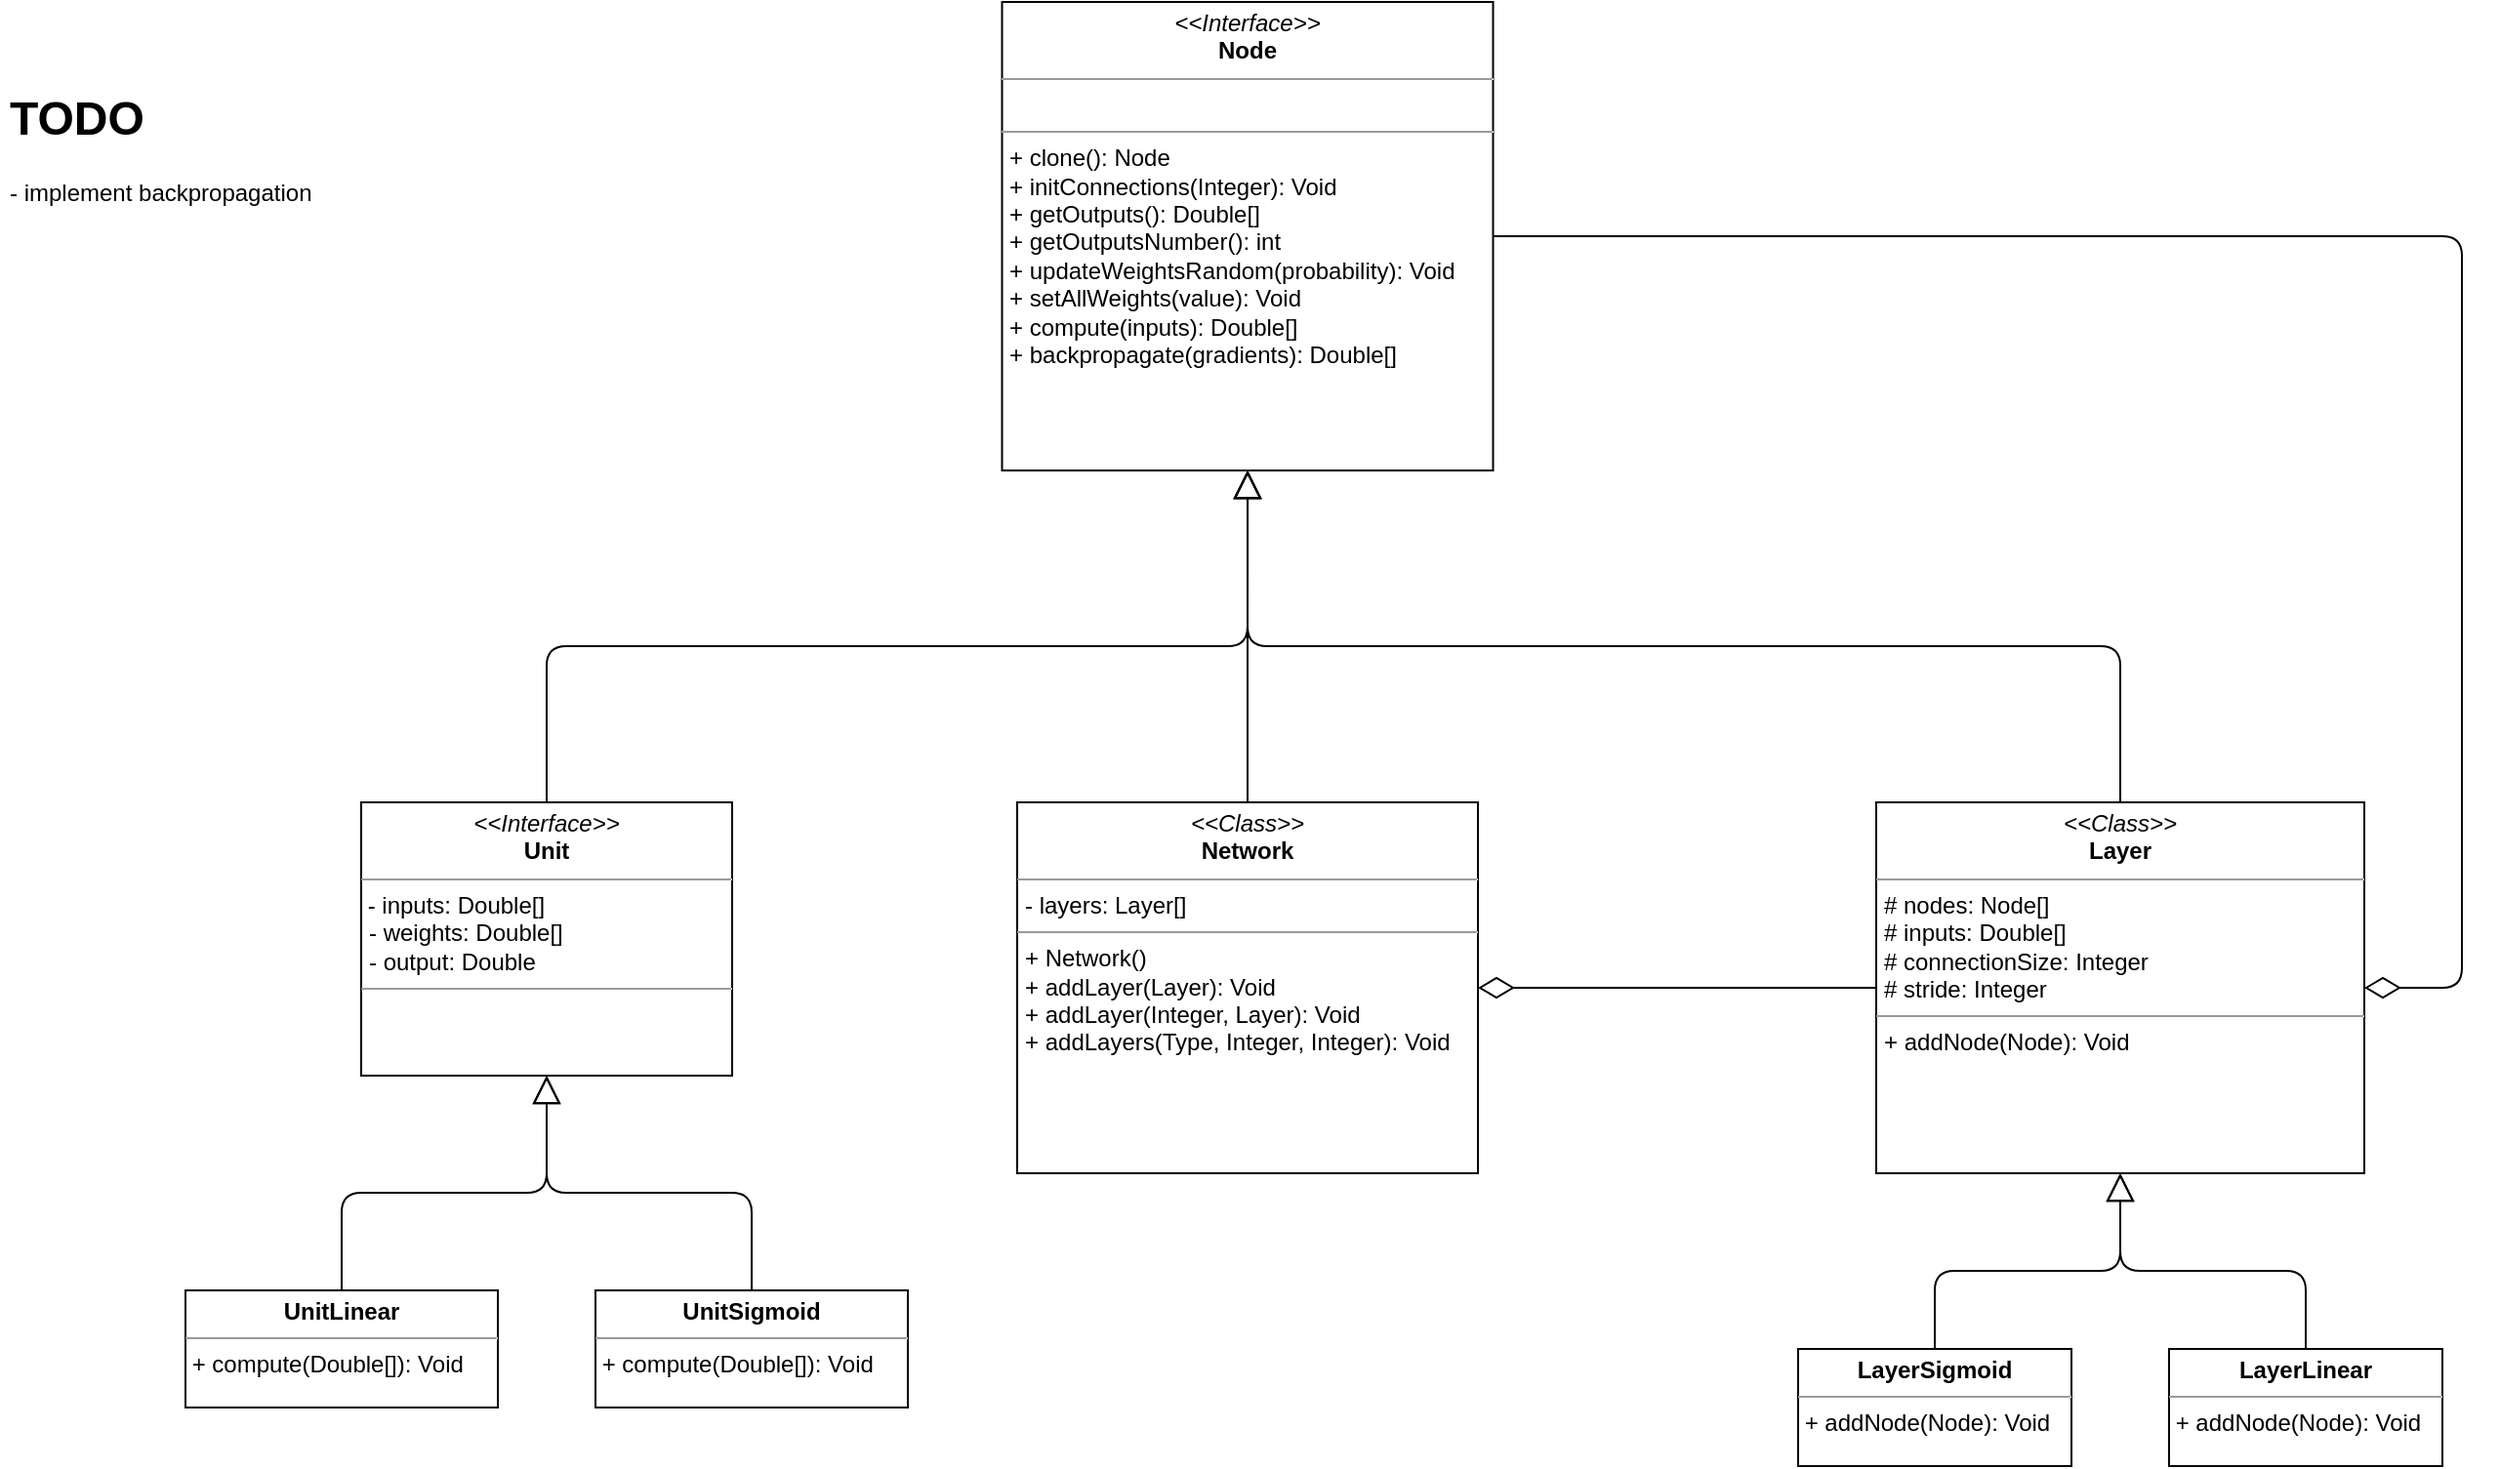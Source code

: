 <mxfile version="21.4.0" type="github">
  <diagram name="Page-1" id="uNkKCIiASawPgkYVZlbz">
    <mxGraphModel dx="2577" dy="2124" grid="1" gridSize="10" guides="1" tooltips="1" connect="1" arrows="1" fold="1" page="1" pageScale="1" pageWidth="827" pageHeight="1169" math="0" shadow="0">
      <root>
        <mxCell id="0" />
        <mxCell id="1" parent="0" />
        <mxCell id="o9NzXwWwgQ-Qjs8sOzDm-34" value="&lt;p style=&quot;margin:0px;margin-top:4px;text-align:center;&quot;&gt;&lt;i&gt;&amp;lt;&amp;lt;Interface&amp;gt;&amp;gt;&lt;/i&gt;&lt;br&gt;&lt;b&gt;Node&lt;/b&gt;&lt;/p&gt;&lt;hr size=&quot;1&quot;&gt;&lt;p style=&quot;margin:0px;margin-left:4px;&quot;&gt;&lt;br&gt;&lt;/p&gt;&lt;hr size=&quot;1&quot;&gt;&lt;p style=&quot;margin:0px;margin-left:4px;&quot;&gt;+ clone(): Node&lt;/p&gt;&lt;p style=&quot;margin:0px;margin-left:4px;&quot;&gt;+ initConnections(Integer): Void&lt;/p&gt;&lt;p style=&quot;margin:0px;margin-left:4px;&quot;&gt;+ getOutputs(): Double[]&lt;/p&gt;&lt;p style=&quot;margin:0px;margin-left:4px;&quot;&gt;+ getOutputsNumber(): int&lt;/p&gt;&lt;p style=&quot;margin:0px;margin-left:4px;&quot;&gt;+ updateWeightsRandom(probability): Void&lt;/p&gt;&lt;p style=&quot;margin:0px;margin-left:4px;&quot;&gt;+ setAllWeights(value): Void&lt;/p&gt;&lt;p style=&quot;margin:0px;margin-left:4px;&quot;&gt;+ compute(inputs): Double[]&lt;/p&gt;&lt;p style=&quot;margin:0px;margin-left:4px;&quot;&gt;+ backpropagate(gradients): Double[]&lt;/p&gt;" style="verticalAlign=top;align=left;overflow=fill;fontSize=12;fontFamily=Helvetica;html=1;whiteSpace=wrap;" parent="1" vertex="1">
          <mxGeometry x="-126.75" y="-50" width="251.5" height="240" as="geometry" />
        </mxCell>
        <mxCell id="o9NzXwWwgQ-Qjs8sOzDm-41" style="edgeStyle=orthogonalEdgeStyle;rounded=1;orthogonalLoop=1;jettySize=auto;html=1;endArrow=diamondThin;endFill=0;exitX=0;exitY=0.5;exitDx=0;exitDy=0;endSize=16;startSize=6;targetPerimeterSpacing=0;sourcePerimeterSpacing=0;shadow=0;entryX=1;entryY=0.5;entryDx=0;entryDy=0;" parent="1" source="o9NzXwWwgQ-Qjs8sOzDm-38" target="o9NzXwWwgQ-Qjs8sOzDm-36" edge="1">
          <mxGeometry relative="1" as="geometry" />
        </mxCell>
        <mxCell id="o9NzXwWwgQ-Qjs8sOzDm-69" style="edgeStyle=orthogonalEdgeStyle;shape=connector;rounded=1;orthogonalLoop=1;jettySize=auto;html=1;entryX=0.5;entryY=1;entryDx=0;entryDy=0;labelBackgroundColor=default;strokeColor=default;fontFamily=Helvetica;fontSize=11;fontColor=default;endArrow=block;endFill=0;endSize=12;" parent="1" source="o9NzXwWwgQ-Qjs8sOzDm-36" target="o9NzXwWwgQ-Qjs8sOzDm-34" edge="1">
          <mxGeometry relative="1" as="geometry" />
        </mxCell>
        <mxCell id="AS5Nvz6PnynkbYjA6w8z-19" value="" style="edgeStyle=orthogonalEdgeStyle;shape=connector;rounded=1;orthogonalLoop=1;jettySize=auto;html=1;labelBackgroundColor=default;strokeColor=default;strokeWidth=1;fontFamily=Helvetica;fontSize=11;fontColor=default;endArrow=block;endFill=0;endSize=12;" parent="1" source="o9NzXwWwgQ-Qjs8sOzDm-36" target="o9NzXwWwgQ-Qjs8sOzDm-34" edge="1">
          <mxGeometry relative="1" as="geometry" />
        </mxCell>
        <mxCell id="o9NzXwWwgQ-Qjs8sOzDm-36" value="&lt;p style=&quot;margin:0px;margin-top:4px;text-align:center;&quot;&gt;&lt;i&gt;&amp;lt;&amp;lt;Class&amp;gt;&amp;gt;&lt;/i&gt;&lt;br&gt;&lt;b&gt;Network&lt;/b&gt;&lt;/p&gt;&lt;hr size=&quot;1&quot;&gt;&lt;p style=&quot;margin:0px;margin-left:4px;&quot;&gt;- layers: Layer[]&lt;/p&gt;&lt;hr size=&quot;1&quot;&gt;&lt;p style=&quot;margin:0px;margin-left:4px;&quot;&gt;+ Network()&lt;/p&gt;&lt;p style=&quot;margin:0px;margin-left:4px;&quot;&gt;+ addLayer(Layer): Void&lt;/p&gt;&lt;p style=&quot;margin:0px;margin-left:4px;&quot;&gt;+ addLayer(Integer, Layer): Void&lt;br&gt;&lt;/p&gt;&lt;p style=&quot;margin:0px;margin-left:4px;&quot;&gt;+ addLayers(Type, Integer, Integer): Void&lt;/p&gt;&lt;p style=&quot;margin:0px;margin-left:4px;&quot;&gt;&lt;br&gt;&lt;/p&gt;" style="verticalAlign=top;align=left;overflow=fill;fontSize=12;fontFamily=Helvetica;html=1;whiteSpace=wrap;" parent="1" vertex="1">
          <mxGeometry x="-119" y="360" width="236" height="190" as="geometry" />
        </mxCell>
        <mxCell id="AS5Nvz6PnynkbYjA6w8z-20" style="edgeStyle=orthogonalEdgeStyle;shape=connector;rounded=1;orthogonalLoop=1;jettySize=auto;html=1;entryX=0.5;entryY=1;entryDx=0;entryDy=0;labelBackgroundColor=default;strokeColor=default;strokeWidth=1;fontFamily=Helvetica;fontSize=11;fontColor=default;endArrow=block;endFill=0;endSize=12;" parent="1" source="o9NzXwWwgQ-Qjs8sOzDm-37" target="o9NzXwWwgQ-Qjs8sOzDm-34" edge="1">
          <mxGeometry relative="1" as="geometry">
            <Array as="points">
              <mxPoint x="-360" y="280" />
              <mxPoint x="-1" y="280" />
            </Array>
          </mxGeometry>
        </mxCell>
        <mxCell id="o9NzXwWwgQ-Qjs8sOzDm-37" value="&lt;p style=&quot;margin:0px;margin-top:4px;text-align:center;&quot;&gt;&lt;i&gt;&amp;lt;&amp;lt;Interface&amp;gt;&amp;gt;&lt;/i&gt;&lt;br&gt;&lt;b&gt;Unit&lt;/b&gt;&lt;/p&gt;&lt;hr size=&quot;1&quot;&gt;&lt;p style=&quot;border-color: var(--border-color); margin: 0px 0px 0px 4px;&quot;&gt;&lt;/p&gt;&amp;nbsp;- inputs: Double[]&lt;p style=&quot;border-color: var(--border-color); margin: 0px 0px 0px 4px;&quot;&gt;- weights: Double[]&lt;/p&gt;&lt;p style=&quot;border-color: var(--border-color); margin: 0px 0px 0px 4px;&quot;&gt;- output: Double&lt;/p&gt;&lt;hr size=&quot;1&quot;&gt;&lt;p style=&quot;margin:0px;margin-left:4px;&quot;&gt;&lt;br&gt;&lt;/p&gt;" style="verticalAlign=top;align=left;overflow=fill;fontSize=12;fontFamily=Helvetica;html=1;whiteSpace=wrap;" parent="1" vertex="1">
          <mxGeometry x="-455" y="360" width="190" height="140" as="geometry" />
        </mxCell>
        <mxCell id="AS5Nvz6PnynkbYjA6w8z-23" style="edgeStyle=orthogonalEdgeStyle;shape=connector;rounded=1;orthogonalLoop=1;jettySize=auto;html=1;labelBackgroundColor=default;strokeColor=default;strokeWidth=1;fontFamily=Helvetica;fontSize=11;fontColor=default;endArrow=block;endFill=0;endSize=12;" parent="1" source="o9NzXwWwgQ-Qjs8sOzDm-38" target="o9NzXwWwgQ-Qjs8sOzDm-34" edge="1">
          <mxGeometry relative="1" as="geometry">
            <Array as="points">
              <mxPoint x="446" y="280" />
              <mxPoint x="-1" y="280" />
            </Array>
          </mxGeometry>
        </mxCell>
        <mxCell id="AS5Nvz6PnynkbYjA6w8z-25" style="edgeStyle=orthogonalEdgeStyle;shape=connector;rounded=1;orthogonalLoop=1;jettySize=auto;html=1;labelBackgroundColor=default;strokeColor=default;strokeWidth=1;fontFamily=Helvetica;fontSize=11;fontColor=default;endArrow=diamondThin;endFill=0;endSize=16;jumpStyle=none;exitX=1;exitY=0.5;exitDx=0;exitDy=0;" parent="1" source="o9NzXwWwgQ-Qjs8sOzDm-34" target="o9NzXwWwgQ-Qjs8sOzDm-38" edge="1">
          <mxGeometry relative="1" as="geometry">
            <Array as="points">
              <mxPoint x="621" y="70" />
              <mxPoint x="621" y="455" />
            </Array>
          </mxGeometry>
        </mxCell>
        <mxCell id="o9NzXwWwgQ-Qjs8sOzDm-38" value="&lt;p style=&quot;margin:0px;margin-top:4px;text-align:center;&quot;&gt;&lt;i&gt;&amp;lt;&amp;lt;Class&amp;gt;&amp;gt;&lt;/i&gt;&lt;br&gt;&lt;b&gt;Layer&lt;/b&gt;&lt;/p&gt;&lt;hr size=&quot;1&quot;&gt;&lt;p style=&quot;margin:0px;margin-left:4px;&quot;&gt;&lt;span style=&quot;background-color: initial;&quot;&gt;# nodes: Node[]&lt;/span&gt;&lt;br&gt;&lt;/p&gt;&lt;p style=&quot;margin:0px;margin-left:4px;&quot;&gt;&lt;span style=&quot;background-color: initial;&quot;&gt;# inputs: Double[]&lt;/span&gt;&lt;/p&gt;&lt;p style=&quot;margin:0px;margin-left:4px;&quot;&gt;# connectionSize: Integer&lt;/p&gt;&lt;p style=&quot;margin:0px;margin-left:4px;&quot;&gt;# stride: Integer&lt;/p&gt;&lt;hr size=&quot;1&quot;&gt;&lt;p style=&quot;margin:0px;margin-left:4px;&quot;&gt;+ addNode(Node): Void&lt;/p&gt;" style="verticalAlign=top;align=left;overflow=fill;fontSize=12;fontFamily=Helvetica;html=1;whiteSpace=wrap;" parent="1" vertex="1">
          <mxGeometry x="321" y="360" width="250" height="190" as="geometry" />
        </mxCell>
        <mxCell id="T5NpYa1NAQFHGdYFaUQo-2" value="&lt;h1&gt;TODO&lt;/h1&gt;&lt;p&gt;- implement backpropagation&lt;/p&gt;" style="text;html=1;strokeColor=none;fillColor=none;spacing=5;spacingTop=-20;whiteSpace=wrap;overflow=hidden;rounded=0;" parent="1" vertex="1">
          <mxGeometry x="-640" y="-10" width="350" height="120" as="geometry" />
        </mxCell>
        <mxCell id="AS5Nvz6PnynkbYjA6w8z-11" style="edgeStyle=orthogonalEdgeStyle;shape=connector;rounded=1;orthogonalLoop=1;jettySize=auto;html=1;entryX=0.5;entryY=1;entryDx=0;entryDy=0;labelBackgroundColor=default;strokeColor=default;strokeWidth=1;fontFamily=Helvetica;fontSize=11;fontColor=default;endArrow=block;endFill=0;endSize=12;" parent="1" source="AS5Nvz6PnynkbYjA6w8z-6" target="o9NzXwWwgQ-Qjs8sOzDm-37" edge="1">
          <mxGeometry relative="1" as="geometry" />
        </mxCell>
        <mxCell id="AS5Nvz6PnynkbYjA6w8z-6" value="&lt;p style=&quot;margin:0px;margin-top:4px;text-align:center;&quot;&gt;&lt;b&gt;UnitLinear&lt;/b&gt;&lt;/p&gt;&lt;hr size=&quot;1&quot;&gt;&lt;div style=&quot;height:2px;&quot;&gt;&amp;nbsp;+ compute(Double[]): Void&lt;/div&gt;" style="verticalAlign=top;align=left;overflow=fill;fontSize=12;fontFamily=Helvetica;html=1;whiteSpace=wrap;" parent="1" vertex="1">
          <mxGeometry x="-545" y="610" width="160" height="60" as="geometry" />
        </mxCell>
        <mxCell id="AS5Nvz6PnynkbYjA6w8z-12" style="edgeStyle=orthogonalEdgeStyle;shape=connector;rounded=1;orthogonalLoop=1;jettySize=auto;html=1;entryX=0.5;entryY=1;entryDx=0;entryDy=0;labelBackgroundColor=default;strokeColor=default;strokeWidth=1;fontFamily=Helvetica;fontSize=11;fontColor=default;endArrow=block;endFill=0;endSize=12;" parent="1" source="AS5Nvz6PnynkbYjA6w8z-7" target="o9NzXwWwgQ-Qjs8sOzDm-37" edge="1">
          <mxGeometry relative="1" as="geometry" />
        </mxCell>
        <mxCell id="AS5Nvz6PnynkbYjA6w8z-7" value="&lt;p style=&quot;margin:0px;margin-top:4px;text-align:center;&quot;&gt;&lt;b&gt;UnitSigmoid&lt;/b&gt;&lt;/p&gt;&lt;hr size=&quot;1&quot;&gt;&lt;div style=&quot;height:2px;&quot;&gt;&amp;nbsp;+ compute(Double[]): Void&lt;/div&gt;" style="verticalAlign=top;align=left;overflow=fill;fontSize=12;fontFamily=Helvetica;html=1;whiteSpace=wrap;" parent="1" vertex="1">
          <mxGeometry x="-335" y="610" width="160" height="60" as="geometry" />
        </mxCell>
        <mxCell id="AS5Nvz6PnynkbYjA6w8z-21" style="edgeStyle=orthogonalEdgeStyle;shape=connector;rounded=1;orthogonalLoop=1;jettySize=auto;html=1;entryX=0.5;entryY=1;entryDx=0;entryDy=0;labelBackgroundColor=default;strokeColor=default;strokeWidth=1;fontFamily=Helvetica;fontSize=11;fontColor=default;endArrow=block;endFill=0;endSize=12;" parent="1" source="AS5Nvz6PnynkbYjA6w8z-13" target="o9NzXwWwgQ-Qjs8sOzDm-38" edge="1">
          <mxGeometry relative="1" as="geometry" />
        </mxCell>
        <mxCell id="AS5Nvz6PnynkbYjA6w8z-13" value="&lt;p style=&quot;margin:0px;margin-top:4px;text-align:center;&quot;&gt;&lt;b&gt;LayerLinear&lt;/b&gt;&lt;/p&gt;&lt;hr size=&quot;1&quot;&gt;&lt;div style=&quot;height:2px;&quot;&gt;&amp;nbsp;+ addNode(Node): Void&lt;/div&gt;" style="verticalAlign=top;align=left;overflow=fill;fontSize=12;fontFamily=Helvetica;html=1;whiteSpace=wrap;" parent="1" vertex="1">
          <mxGeometry x="471" y="640" width="140" height="60" as="geometry" />
        </mxCell>
        <mxCell id="AS5Nvz6PnynkbYjA6w8z-22" style="edgeStyle=orthogonalEdgeStyle;shape=connector;rounded=1;orthogonalLoop=1;jettySize=auto;html=1;labelBackgroundColor=default;strokeColor=default;strokeWidth=1;fontFamily=Helvetica;fontSize=11;fontColor=default;endArrow=block;endFill=0;endSize=12;" parent="1" source="AS5Nvz6PnynkbYjA6w8z-15" target="o9NzXwWwgQ-Qjs8sOzDm-38" edge="1">
          <mxGeometry relative="1" as="geometry" />
        </mxCell>
        <mxCell id="AS5Nvz6PnynkbYjA6w8z-15" value="&lt;p style=&quot;margin:0px;margin-top:4px;text-align:center;&quot;&gt;&lt;b&gt;LayerSigmoid&lt;/b&gt;&lt;/p&gt;&lt;hr size=&quot;1&quot;&gt;&lt;div style=&quot;height:2px;&quot;&gt;&amp;nbsp;+ addNode(Node): Void&lt;/div&gt;" style="verticalAlign=top;align=left;overflow=fill;fontSize=12;fontFamily=Helvetica;html=1;whiteSpace=wrap;" parent="1" vertex="1">
          <mxGeometry x="281" y="640" width="140" height="60" as="geometry" />
        </mxCell>
      </root>
    </mxGraphModel>
  </diagram>
</mxfile>
